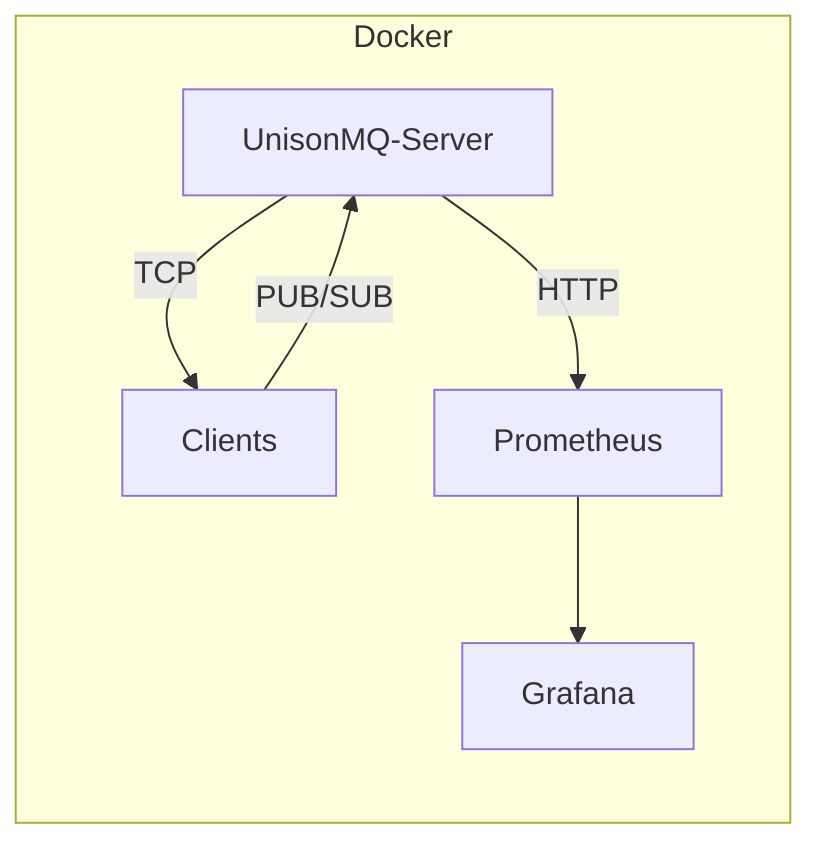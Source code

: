 flowchart LR
    subgraph Docker
        A[UnisonMQ-Server] -->|TCP| Clients
        A -->|HTTP| B[Prometheus]
        B --> C[Grafana]
    end

    Clients -->|PUB/SUB| A